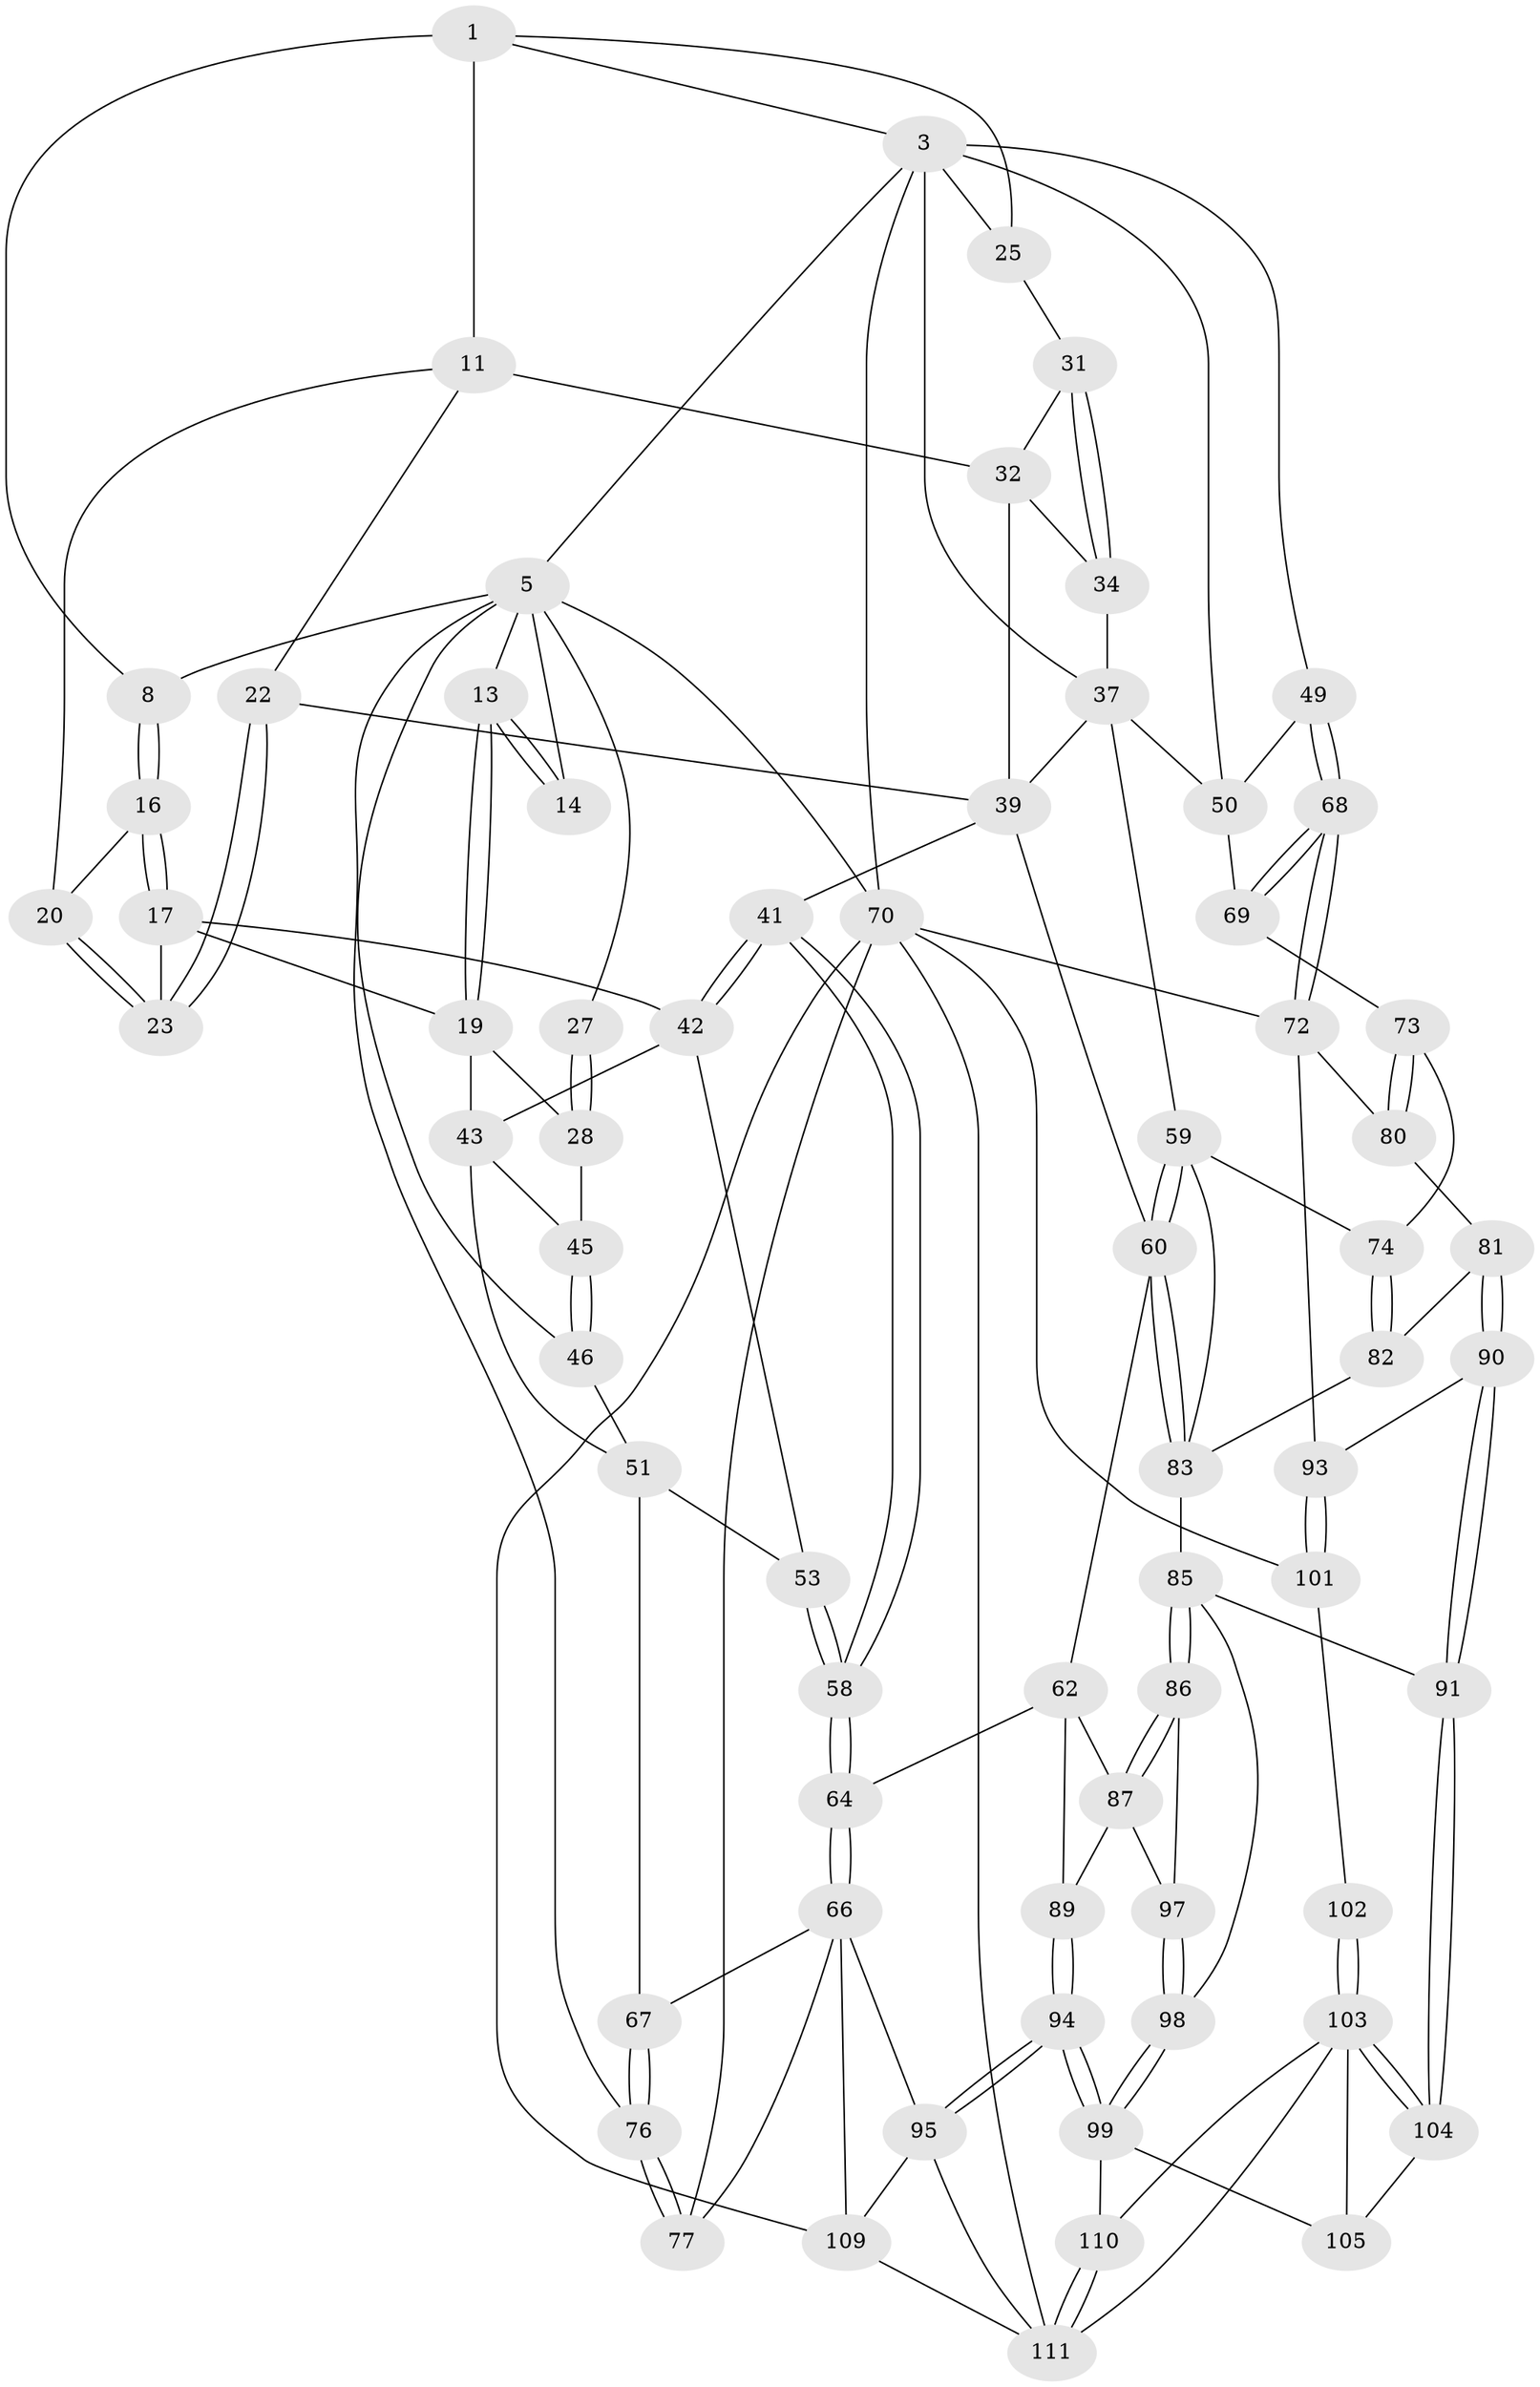 // original degree distribution, {3: 0.02586206896551724, 4: 0.2413793103448276, 5: 0.49137931034482757, 6: 0.2413793103448276}
// Generated by graph-tools (version 1.1) at 2025/21/03/04/25 18:21:05]
// undirected, 69 vertices, 160 edges
graph export_dot {
graph [start="1"]
  node [color=gray90,style=filled];
  1 [pos="+0.38923169506579386+0",super="+2+7"];
  3 [pos="+1+0",super="+4+24"];
  5 [pos="+0+0",super="+6+15"];
  8 [pos="+0.23508750330043623+0.06017286407573312"];
  11 [pos="+0.46773367074249517+0.1014667557612434",super="+12+21"];
  13 [pos="+0.09660039533712532+0.09260390054502321"];
  14 [pos="+0.07147241901577499+0.0919809083461814"];
  16 [pos="+0.22995411678068534+0.1388157091696887"];
  17 [pos="+0.22731754169131604+0.15231742655490568",super="+18"];
  19 [pos="+0.1384863892386204+0.15624146893857072",super="+29"];
  20 [pos="+0.3666474274682723+0.0628147723521021"];
  22 [pos="+0.3969318456540128+0.24005558984573422"];
  23 [pos="+0.3352920365282233+0.17449724917045706"];
  25 [pos="+0.6015435037066357+0.08946977675174392"];
  27 [pos="+0+0.17588982661352567"];
  28 [pos="+0.04766561139959155+0.1214125663651152",super="+30"];
  31 [pos="+0.583832091118143+0.17227042752082264"];
  32 [pos="+0.4997988315642042+0.1771648647390159",super="+35"];
  34 [pos="+0.5896175601682851+0.18842227851474339"];
  37 [pos="+0.7599939445198212+0.1942792136281757",super="+38+57"];
  39 [pos="+0.5310709955040316+0.321292991025873",super="+40+55"];
  41 [pos="+0.32391163640115056+0.3690119477760561"];
  42 [pos="+0.22372550176894995+0.20963176592134794",super="+48"];
  43 [pos="+0.09678848927136646+0.2242790350419158",super="+44"];
  45 [pos="+0.03414784967820857+0.22165276061412945"];
  46 [pos="+0+0.36947220006432446",super="+52"];
  49 [pos="+1+0"];
  50 [pos="+0.8749873330977976+0.23455673401962243",super="+56"];
  51 [pos="+0.07665146367637372+0.24196051556439113",super="+54"];
  53 [pos="+0.1594367538885597+0.30932595071816293"];
  58 [pos="+0.31155231044262344+0.3942166538662415"];
  59 [pos="+0.799190945794784+0.386845632607305",super="+75"];
  60 [pos="+0.6359230480174278+0.4120204423466608",super="+61"];
  62 [pos="+0.5634936193326539+0.47509970727168616",super="+63"];
  64 [pos="+0.30205675329185144+0.5109973339452302"];
  66 [pos="+0.24218757850975708+0.5695585811067593",super="+96"];
  67 [pos="+0.18301687628413085+0.5430832752880784"];
  68 [pos="+1+0.36907902079749166"];
  69 [pos="+0.9944307249652133+0.3944115097714081"];
  70 [pos="+1+1",super="+71+78"];
  72 [pos="+1+0.7105907879904512",super="+79"];
  73 [pos="+0.9362478869382728+0.4645205557861226"];
  74 [pos="+0.8612472006448599+0.503175965364857"];
  76 [pos="+0+0.5890832226691715"];
  77 [pos="+0+0.8827521560763116"];
  80 [pos="+0.9401283611638364+0.5980751044071535"];
  81 [pos="+0.9252956825852449+0.59822808284224"];
  82 [pos="+0.8928477749324277+0.5835083395901285"];
  83 [pos="+0.7470577264304817+0.5658393570450551",super="+84"];
  85 [pos="+0.7473105595527361+0.6336084616588545",super="+92"];
  86 [pos="+0.6686000016436767+0.6508542952998639"];
  87 [pos="+0.5716386033024247+0.5125966296443069",super="+88"];
  89 [pos="+0.5228712534233951+0.6841946199686312"];
  90 [pos="+0.8085719805853414+0.7044212651770552"];
  91 [pos="+0.7894717675249342+0.70055733587143"];
  93 [pos="+0.8354169843828164+0.7160109255631811"];
  94 [pos="+0.4935009691627305+0.7849564275522288"];
  95 [pos="+0.4032387379524905+0.8375511954382422",super="+108"];
  97 [pos="+0.6673466659134671+0.6513595822470433"];
  98 [pos="+0.6088493720639867+0.792956161924485"];
  99 [pos="+0.6006224332623871+0.8045426613617997",super="+106"];
  101 [pos="+0.9995388069710386+0.8589959485700471"];
  102 [pos="+0.8739630504114206+0.8976320904866337"];
  103 [pos="+0.8197914669418993+0.87320429357138",super="+107"];
  104 [pos="+0.7647320795408867+0.7759890648476528"];
  105 [pos="+0.7024123207685398+0.8272840474121274"];
  109 [pos="+0.16855893311893852+0.936598302228676",super="+115"];
  110 [pos="+0.6351424959157064+0.8598653714475324"];
  111 [pos="+0.5163519174337131+1",super="+112+116"];
  1 -- 3;
  1 -- 11 [weight=2];
  1 -- 25;
  1 -- 8;
  3 -- 49;
  3 -- 5;
  3 -- 70;
  3 -- 25;
  3 -- 50;
  3 -- 37;
  5 -- 70;
  5 -- 8;
  5 -- 13;
  5 -- 46;
  5 -- 27;
  5 -- 76;
  5 -- 14;
  8 -- 16;
  8 -- 16;
  11 -- 20;
  11 -- 32;
  11 -- 22;
  13 -- 14;
  13 -- 14;
  13 -- 19;
  13 -- 19;
  16 -- 17;
  16 -- 17;
  16 -- 20;
  17 -- 23;
  17 -- 42;
  17 -- 19;
  19 -- 43;
  19 -- 28;
  20 -- 23;
  20 -- 23;
  22 -- 23;
  22 -- 23;
  22 -- 39;
  25 -- 31;
  27 -- 28 [weight=2];
  27 -- 28;
  28 -- 45;
  31 -- 32;
  31 -- 34;
  31 -- 34;
  32 -- 34;
  32 -- 39;
  34 -- 37;
  37 -- 39;
  37 -- 50;
  37 -- 59;
  39 -- 41;
  39 -- 60;
  41 -- 42;
  41 -- 42;
  41 -- 58;
  41 -- 58;
  42 -- 43;
  42 -- 53;
  43 -- 51;
  43 -- 45;
  45 -- 46;
  45 -- 46;
  46 -- 51 [weight=2];
  49 -- 50;
  49 -- 68;
  49 -- 68;
  50 -- 69;
  51 -- 67;
  51 -- 53;
  53 -- 58;
  53 -- 58;
  58 -- 64;
  58 -- 64;
  59 -- 60;
  59 -- 60;
  59 -- 83;
  59 -- 74;
  60 -- 83;
  60 -- 83;
  60 -- 62;
  62 -- 87;
  62 -- 64;
  62 -- 89;
  64 -- 66;
  64 -- 66;
  66 -- 67;
  66 -- 109;
  66 -- 77;
  66 -- 95;
  67 -- 76;
  67 -- 76;
  68 -- 69;
  68 -- 69;
  68 -- 72;
  68 -- 72;
  69 -- 73;
  70 -- 72;
  70 -- 101;
  70 -- 77;
  70 -- 109;
  70 -- 111;
  72 -- 80;
  72 -- 93;
  73 -- 74;
  73 -- 80;
  73 -- 80;
  74 -- 82;
  74 -- 82;
  76 -- 77;
  76 -- 77;
  80 -- 81;
  81 -- 82;
  81 -- 90;
  81 -- 90;
  82 -- 83;
  83 -- 85;
  85 -- 86;
  85 -- 86;
  85 -- 98;
  85 -- 91;
  86 -- 87;
  86 -- 87;
  86 -- 97;
  87 -- 89;
  87 -- 97;
  89 -- 94;
  89 -- 94;
  90 -- 91;
  90 -- 91;
  90 -- 93;
  91 -- 104;
  91 -- 104;
  93 -- 101;
  93 -- 101;
  94 -- 95;
  94 -- 95;
  94 -- 99;
  94 -- 99;
  95 -- 111;
  95 -- 109;
  97 -- 98;
  97 -- 98;
  98 -- 99;
  98 -- 99;
  99 -- 105;
  99 -- 110;
  101 -- 102;
  102 -- 103 [weight=2];
  102 -- 103;
  103 -- 104;
  103 -- 104;
  103 -- 105;
  103 -- 110;
  103 -- 111;
  104 -- 105;
  109 -- 111;
  110 -- 111;
  110 -- 111;
}
